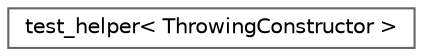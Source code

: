 digraph "类继承关系图"
{
 // LATEX_PDF_SIZE
  bgcolor="transparent";
  edge [fontname=Helvetica,fontsize=10,labelfontname=Helvetica,labelfontsize=10];
  node [fontname=Helvetica,fontsize=10,shape=box,height=0.2,width=0.4];
  rankdir="LR";
  Node0 [id="Node000000",label="test_helper\< ThrowingConstructor \>",height=0.2,width=0.4,color="grey40", fillcolor="white", style="filled",URL="$structtest__helper_3_01_throwing_constructor_01_4.html",tooltip=" "];
}
